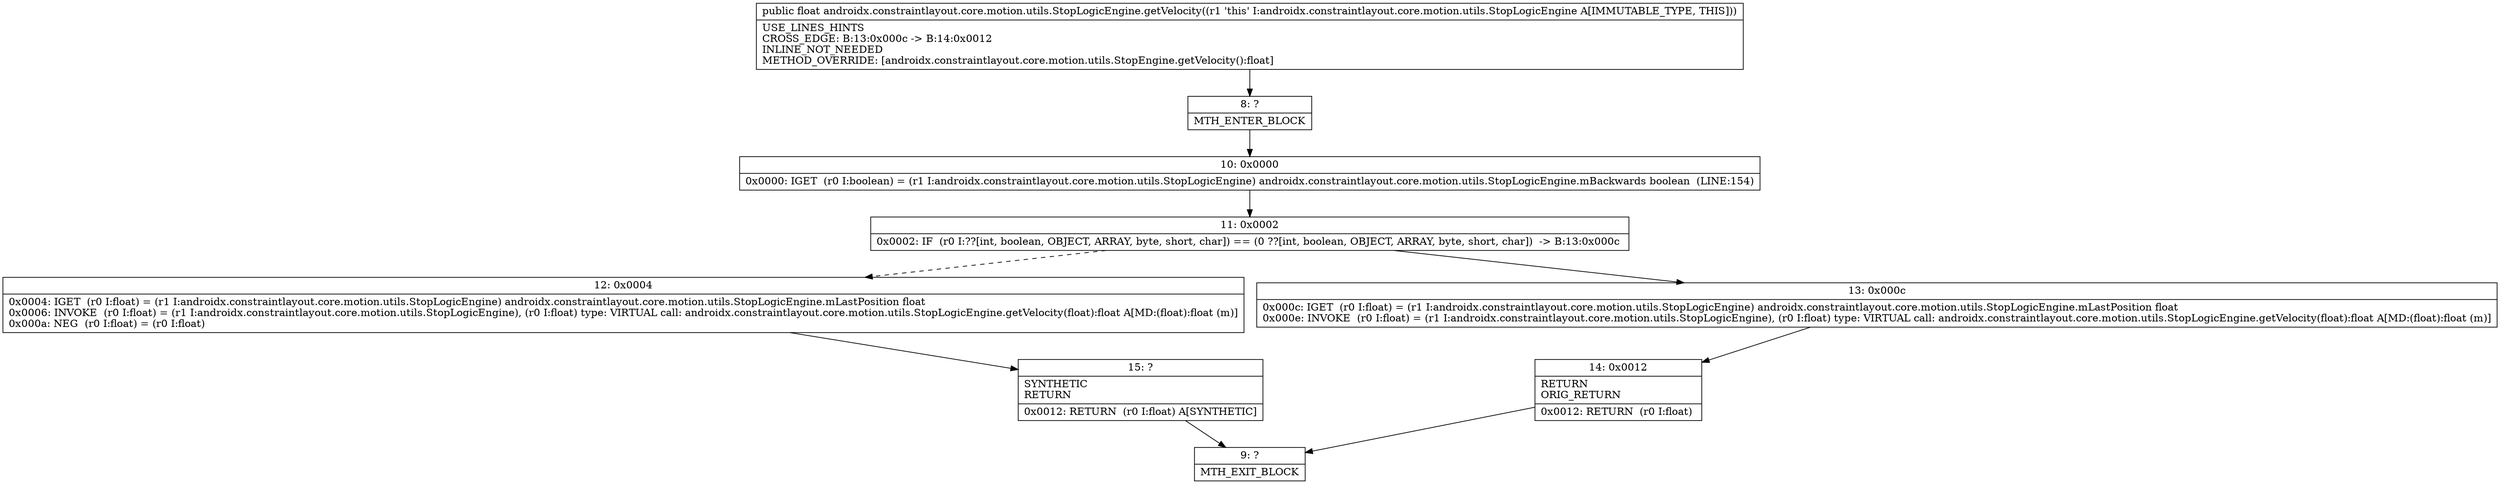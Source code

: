 digraph "CFG forandroidx.constraintlayout.core.motion.utils.StopLogicEngine.getVelocity()F" {
Node_8 [shape=record,label="{8\:\ ?|MTH_ENTER_BLOCK\l}"];
Node_10 [shape=record,label="{10\:\ 0x0000|0x0000: IGET  (r0 I:boolean) = (r1 I:androidx.constraintlayout.core.motion.utils.StopLogicEngine) androidx.constraintlayout.core.motion.utils.StopLogicEngine.mBackwards boolean  (LINE:154)\l}"];
Node_11 [shape=record,label="{11\:\ 0x0002|0x0002: IF  (r0 I:??[int, boolean, OBJECT, ARRAY, byte, short, char]) == (0 ??[int, boolean, OBJECT, ARRAY, byte, short, char])  \-\> B:13:0x000c \l}"];
Node_12 [shape=record,label="{12\:\ 0x0004|0x0004: IGET  (r0 I:float) = (r1 I:androidx.constraintlayout.core.motion.utils.StopLogicEngine) androidx.constraintlayout.core.motion.utils.StopLogicEngine.mLastPosition float \l0x0006: INVOKE  (r0 I:float) = (r1 I:androidx.constraintlayout.core.motion.utils.StopLogicEngine), (r0 I:float) type: VIRTUAL call: androidx.constraintlayout.core.motion.utils.StopLogicEngine.getVelocity(float):float A[MD:(float):float (m)]\l0x000a: NEG  (r0 I:float) = (r0 I:float) \l}"];
Node_15 [shape=record,label="{15\:\ ?|SYNTHETIC\lRETURN\l|0x0012: RETURN  (r0 I:float) A[SYNTHETIC]\l}"];
Node_9 [shape=record,label="{9\:\ ?|MTH_EXIT_BLOCK\l}"];
Node_13 [shape=record,label="{13\:\ 0x000c|0x000c: IGET  (r0 I:float) = (r1 I:androidx.constraintlayout.core.motion.utils.StopLogicEngine) androidx.constraintlayout.core.motion.utils.StopLogicEngine.mLastPosition float \l0x000e: INVOKE  (r0 I:float) = (r1 I:androidx.constraintlayout.core.motion.utils.StopLogicEngine), (r0 I:float) type: VIRTUAL call: androidx.constraintlayout.core.motion.utils.StopLogicEngine.getVelocity(float):float A[MD:(float):float (m)]\l}"];
Node_14 [shape=record,label="{14\:\ 0x0012|RETURN\lORIG_RETURN\l|0x0012: RETURN  (r0 I:float) \l}"];
MethodNode[shape=record,label="{public float androidx.constraintlayout.core.motion.utils.StopLogicEngine.getVelocity((r1 'this' I:androidx.constraintlayout.core.motion.utils.StopLogicEngine A[IMMUTABLE_TYPE, THIS]))  | USE_LINES_HINTS\lCROSS_EDGE: B:13:0x000c \-\> B:14:0x0012\lINLINE_NOT_NEEDED\lMETHOD_OVERRIDE: [androidx.constraintlayout.core.motion.utils.StopEngine.getVelocity():float]\l}"];
MethodNode -> Node_8;Node_8 -> Node_10;
Node_10 -> Node_11;
Node_11 -> Node_12[style=dashed];
Node_11 -> Node_13;
Node_12 -> Node_15;
Node_15 -> Node_9;
Node_13 -> Node_14;
Node_14 -> Node_9;
}

